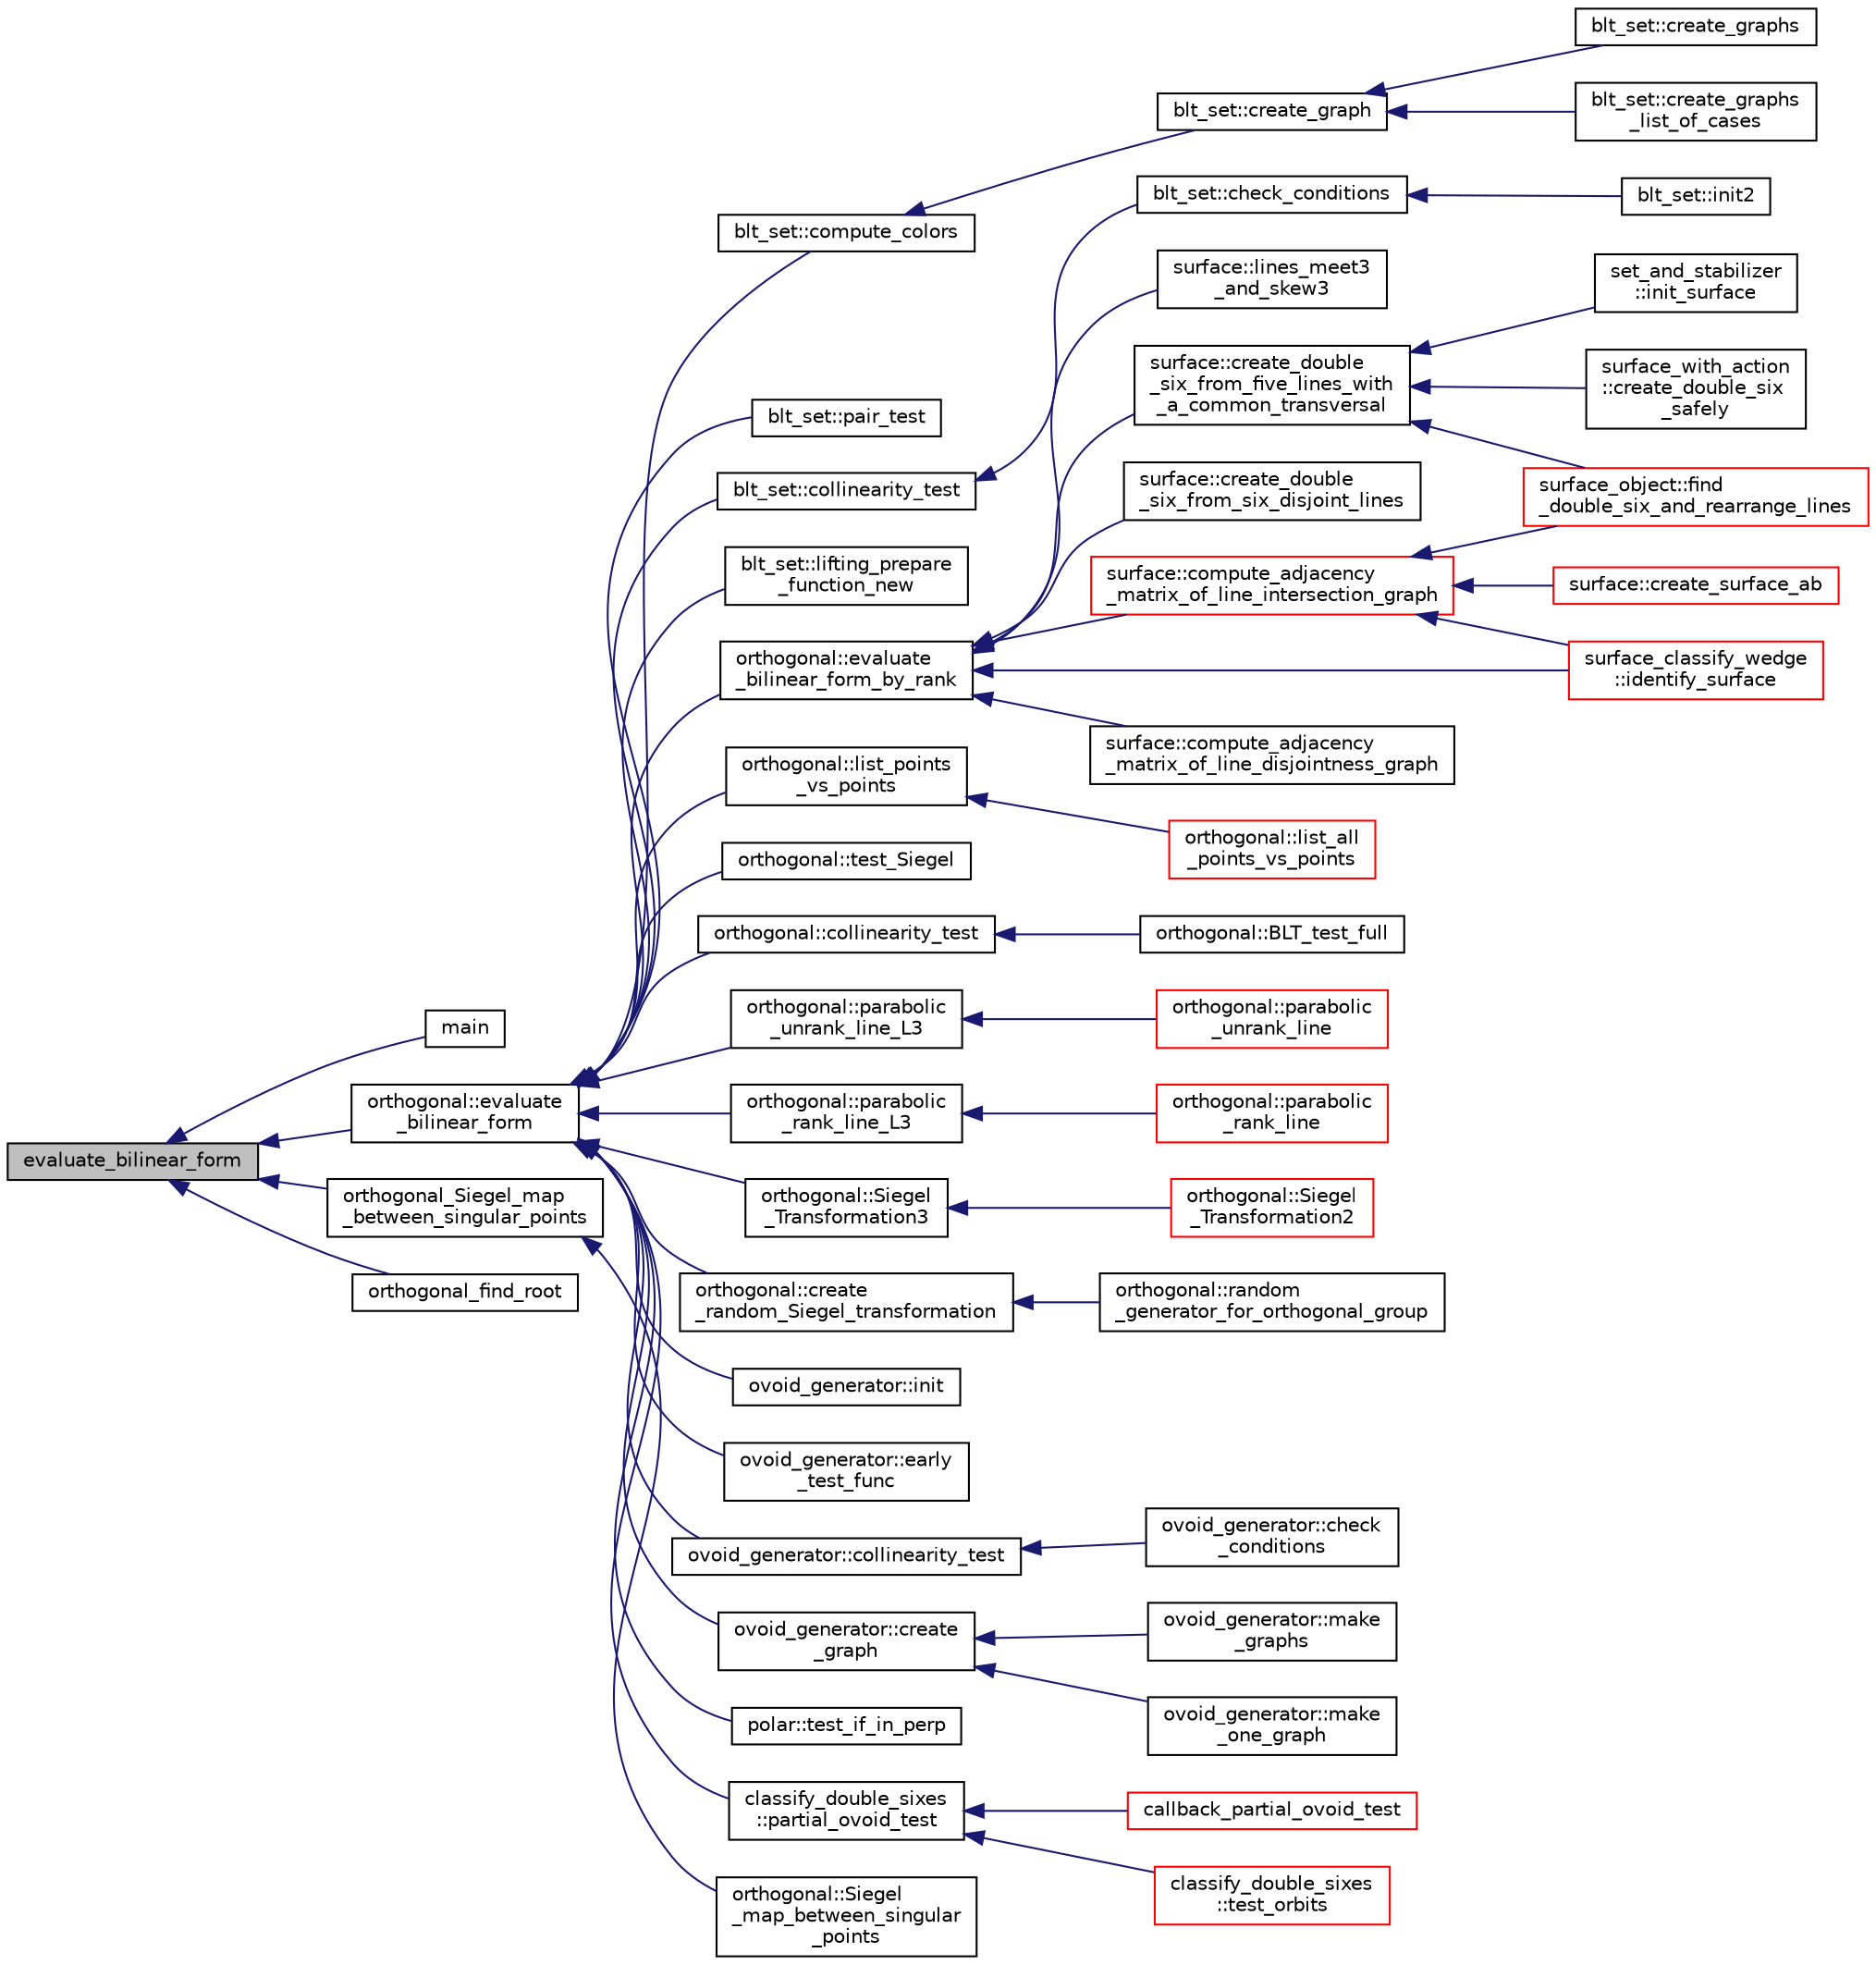 digraph "evaluate_bilinear_form"
{
  edge [fontname="Helvetica",fontsize="10",labelfontname="Helvetica",labelfontsize="10"];
  node [fontname="Helvetica",fontsize="10",shape=record];
  rankdir="LR";
  Node4759 [label="evaluate_bilinear_form",height=0.2,width=0.4,color="black", fillcolor="grey75", style="filled", fontcolor="black"];
  Node4759 -> Node4760 [dir="back",color="midnightblue",fontsize="10",style="solid",fontname="Helvetica"];
  Node4760 [label="main",height=0.2,width=0.4,color="black", fillcolor="white", style="filled",URL="$d1/d15/apps_2combinatorics_2orthogonal_8_c.html#a3c04138a5bfe5d72780bb7e82a18e627"];
  Node4759 -> Node4761 [dir="back",color="midnightblue",fontsize="10",style="solid",fontname="Helvetica"];
  Node4761 [label="orthogonal::evaluate\l_bilinear_form",height=0.2,width=0.4,color="black", fillcolor="white", style="filled",URL="$d7/daa/classorthogonal.html#a1cb22ce04ab60e22852f610ec3fe5c98"];
  Node4761 -> Node4762 [dir="back",color="midnightblue",fontsize="10",style="solid",fontname="Helvetica"];
  Node4762 [label="blt_set::compute_colors",height=0.2,width=0.4,color="black", fillcolor="white", style="filled",URL="$d1/d3d/classblt__set.html#a6629b3a1a50c0f2736034abaea6f7d63"];
  Node4762 -> Node4763 [dir="back",color="midnightblue",fontsize="10",style="solid",fontname="Helvetica"];
  Node4763 [label="blt_set::create_graph",height=0.2,width=0.4,color="black", fillcolor="white", style="filled",URL="$d1/d3d/classblt__set.html#ae92249ece99ffbc92e93e49cd5d5dccf"];
  Node4763 -> Node4764 [dir="back",color="midnightblue",fontsize="10",style="solid",fontname="Helvetica"];
  Node4764 [label="blt_set::create_graphs",height=0.2,width=0.4,color="black", fillcolor="white", style="filled",URL="$d1/d3d/classblt__set.html#a3f1d4a8ed15875c47b327949f26a4533"];
  Node4763 -> Node4765 [dir="back",color="midnightblue",fontsize="10",style="solid",fontname="Helvetica"];
  Node4765 [label="blt_set::create_graphs\l_list_of_cases",height=0.2,width=0.4,color="black", fillcolor="white", style="filled",URL="$d1/d3d/classblt__set.html#a91ad531d4154bd887182dbd6121476f3"];
  Node4761 -> Node4766 [dir="back",color="midnightblue",fontsize="10",style="solid",fontname="Helvetica"];
  Node4766 [label="blt_set::pair_test",height=0.2,width=0.4,color="black", fillcolor="white", style="filled",URL="$d1/d3d/classblt__set.html#a010e746fd6fc5a539cec27bced4ff477"];
  Node4761 -> Node4767 [dir="back",color="midnightblue",fontsize="10",style="solid",fontname="Helvetica"];
  Node4767 [label="blt_set::collinearity_test",height=0.2,width=0.4,color="black", fillcolor="white", style="filled",URL="$d1/d3d/classblt__set.html#a6031271267004d6f16cb6b59f9c31ec2"];
  Node4767 -> Node4768 [dir="back",color="midnightblue",fontsize="10",style="solid",fontname="Helvetica"];
  Node4768 [label="blt_set::check_conditions",height=0.2,width=0.4,color="black", fillcolor="white", style="filled",URL="$d1/d3d/classblt__set.html#ad51895e1ed3f1541ed735bc06befd9c1"];
  Node4768 -> Node4769 [dir="back",color="midnightblue",fontsize="10",style="solid",fontname="Helvetica"];
  Node4769 [label="blt_set::init2",height=0.2,width=0.4,color="black", fillcolor="white", style="filled",URL="$d1/d3d/classblt__set.html#a3f1204faeab71c253039beffa3e6ee76"];
  Node4761 -> Node4770 [dir="back",color="midnightblue",fontsize="10",style="solid",fontname="Helvetica"];
  Node4770 [label="blt_set::lifting_prepare\l_function_new",height=0.2,width=0.4,color="black", fillcolor="white", style="filled",URL="$d1/d3d/classblt__set.html#a1314b7c0a3b78ba54c0f61a397d8afce"];
  Node4761 -> Node4771 [dir="back",color="midnightblue",fontsize="10",style="solid",fontname="Helvetica"];
  Node4771 [label="orthogonal::evaluate\l_bilinear_form_by_rank",height=0.2,width=0.4,color="black", fillcolor="white", style="filled",URL="$d7/daa/classorthogonal.html#ab4f6117f55f6fbd0fb2bd8b4c8d981bf"];
  Node4771 -> Node4772 [dir="back",color="midnightblue",fontsize="10",style="solid",fontname="Helvetica"];
  Node4772 [label="surface::lines_meet3\l_and_skew3",height=0.2,width=0.4,color="black", fillcolor="white", style="filled",URL="$d5/d88/classsurface.html#af87ed9d20b980a89342f20c206ae5790"];
  Node4771 -> Node4773 [dir="back",color="midnightblue",fontsize="10",style="solid",fontname="Helvetica"];
  Node4773 [label="surface::create_double\l_six_from_five_lines_with\l_a_common_transversal",height=0.2,width=0.4,color="black", fillcolor="white", style="filled",URL="$d5/d88/classsurface.html#a6d8fafa386893521305e016011d55673"];
  Node4773 -> Node4774 [dir="back",color="midnightblue",fontsize="10",style="solid",fontname="Helvetica"];
  Node4774 [label="surface_object::find\l_double_six_and_rearrange_lines",height=0.2,width=0.4,color="red", fillcolor="white", style="filled",URL="$df/df8/classsurface__object.html#aa2fc4ff039e9f3a5ac29718e29b6b90c"];
  Node4773 -> Node4786 [dir="back",color="midnightblue",fontsize="10",style="solid",fontname="Helvetica"];
  Node4786 [label="set_and_stabilizer\l::init_surface",height=0.2,width=0.4,color="black", fillcolor="white", style="filled",URL="$de/df6/classset__and__stabilizer.html#aac2cff4e770a86c6d40e55478e33b6b5"];
  Node4773 -> Node4787 [dir="back",color="midnightblue",fontsize="10",style="solid",fontname="Helvetica"];
  Node4787 [label="surface_with_action\l::create_double_six\l_safely",height=0.2,width=0.4,color="black", fillcolor="white", style="filled",URL="$d8/df9/classsurface__with__action.html#a5d151dc90786f5466eb08dc1e2939170"];
  Node4771 -> Node4788 [dir="back",color="midnightblue",fontsize="10",style="solid",fontname="Helvetica"];
  Node4788 [label="surface::create_double\l_six_from_six_disjoint_lines",height=0.2,width=0.4,color="black", fillcolor="white", style="filled",URL="$d5/d88/classsurface.html#a4c44f0a33d709edee71537547880dd87"];
  Node4771 -> Node4789 [dir="back",color="midnightblue",fontsize="10",style="solid",fontname="Helvetica"];
  Node4789 [label="surface::compute_adjacency\l_matrix_of_line_intersection_graph",height=0.2,width=0.4,color="red", fillcolor="white", style="filled",URL="$d5/d88/classsurface.html#ac5787faa49029a5d56971271bb59f9f1"];
  Node4789 -> Node4790 [dir="back",color="midnightblue",fontsize="10",style="solid",fontname="Helvetica"];
  Node4790 [label="surface::create_surface_ab",height=0.2,width=0.4,color="red", fillcolor="white", style="filled",URL="$d5/d88/classsurface.html#a9e0834d9fd3ea14957df1944ac40c847"];
  Node4789 -> Node4774 [dir="back",color="midnightblue",fontsize="10",style="solid",fontname="Helvetica"];
  Node4789 -> Node4802 [dir="back",color="midnightblue",fontsize="10",style="solid",fontname="Helvetica"];
  Node4802 [label="surface_classify_wedge\l::identify_surface",height=0.2,width=0.4,color="red", fillcolor="white", style="filled",URL="$d7/d5c/classsurface__classify__wedge.html#a0ee820a0324434792bd5362b4606de80"];
  Node4771 -> Node4803 [dir="back",color="midnightblue",fontsize="10",style="solid",fontname="Helvetica"];
  Node4803 [label="surface::compute_adjacency\l_matrix_of_line_disjointness_graph",height=0.2,width=0.4,color="black", fillcolor="white", style="filled",URL="$d5/d88/classsurface.html#ae647f9893e4d2161281845529e7bb0f5"];
  Node4771 -> Node4802 [dir="back",color="midnightblue",fontsize="10",style="solid",fontname="Helvetica"];
  Node4761 -> Node4804 [dir="back",color="midnightblue",fontsize="10",style="solid",fontname="Helvetica"];
  Node4804 [label="orthogonal::list_points\l_vs_points",height=0.2,width=0.4,color="black", fillcolor="white", style="filled",URL="$d7/daa/classorthogonal.html#a80258158dfa1470b42e9036b07c7dfbb"];
  Node4804 -> Node4805 [dir="back",color="midnightblue",fontsize="10",style="solid",fontname="Helvetica"];
  Node4805 [label="orthogonal::list_all\l_points_vs_points",height=0.2,width=0.4,color="red", fillcolor="white", style="filled",URL="$d7/daa/classorthogonal.html#aa896de1a55608e15b02df00777ac7ccb"];
  Node4761 -> Node4811 [dir="back",color="midnightblue",fontsize="10",style="solid",fontname="Helvetica"];
  Node4811 [label="orthogonal::test_Siegel",height=0.2,width=0.4,color="black", fillcolor="white", style="filled",URL="$d7/daa/classorthogonal.html#ad6d248c572d92abe41416065addd4a69"];
  Node4761 -> Node4812 [dir="back",color="midnightblue",fontsize="10",style="solid",fontname="Helvetica"];
  Node4812 [label="orthogonal::collinearity_test",height=0.2,width=0.4,color="black", fillcolor="white", style="filled",URL="$d7/daa/classorthogonal.html#a36b9dba38fbbecaedbf32ee298aafa32"];
  Node4812 -> Node4813 [dir="back",color="midnightblue",fontsize="10",style="solid",fontname="Helvetica"];
  Node4813 [label="orthogonal::BLT_test_full",height=0.2,width=0.4,color="black", fillcolor="white", style="filled",URL="$d7/daa/classorthogonal.html#ab4c41d4de00851e2edc32108f30a9520"];
  Node4761 -> Node4814 [dir="back",color="midnightblue",fontsize="10",style="solid",fontname="Helvetica"];
  Node4814 [label="orthogonal::parabolic\l_unrank_line_L3",height=0.2,width=0.4,color="black", fillcolor="white", style="filled",URL="$d7/daa/classorthogonal.html#ae1edfba289a03ed4d383514c2b0dc4b7"];
  Node4814 -> Node4815 [dir="back",color="midnightblue",fontsize="10",style="solid",fontname="Helvetica"];
  Node4815 [label="orthogonal::parabolic\l_unrank_line",height=0.2,width=0.4,color="red", fillcolor="white", style="filled",URL="$d7/daa/classorthogonal.html#a449cc51a62e11b8699befe951b0f8a4c"];
  Node4761 -> Node5076 [dir="back",color="midnightblue",fontsize="10",style="solid",fontname="Helvetica"];
  Node5076 [label="orthogonal::parabolic\l_rank_line_L3",height=0.2,width=0.4,color="black", fillcolor="white", style="filled",URL="$d7/daa/classorthogonal.html#afea1a02e2b439b28127cfa2a782da8c9"];
  Node5076 -> Node5077 [dir="back",color="midnightblue",fontsize="10",style="solid",fontname="Helvetica"];
  Node5077 [label="orthogonal::parabolic\l_rank_line",height=0.2,width=0.4,color="red", fillcolor="white", style="filled",URL="$d7/daa/classorthogonal.html#a7df334ceca90bc5b90c56354dbaf45c9"];
  Node4761 -> Node5102 [dir="back",color="midnightblue",fontsize="10",style="solid",fontname="Helvetica"];
  Node5102 [label="orthogonal::Siegel\l_Transformation3",height=0.2,width=0.4,color="black", fillcolor="white", style="filled",URL="$d7/daa/classorthogonal.html#ac9129abf3f825e8c7d5591d1ba116ac7"];
  Node5102 -> Node5103 [dir="back",color="midnightblue",fontsize="10",style="solid",fontname="Helvetica"];
  Node5103 [label="orthogonal::Siegel\l_Transformation2",height=0.2,width=0.4,color="red", fillcolor="white", style="filled",URL="$d7/daa/classorthogonal.html#aaf1945ebd71495f1b362e5091d4b30ec"];
  Node4761 -> Node5123 [dir="back",color="midnightblue",fontsize="10",style="solid",fontname="Helvetica"];
  Node5123 [label="orthogonal::create\l_random_Siegel_transformation",height=0.2,width=0.4,color="black", fillcolor="white", style="filled",URL="$d7/daa/classorthogonal.html#ad691ec706194282d2954a5edaca883cf"];
  Node5123 -> Node5124 [dir="back",color="midnightblue",fontsize="10",style="solid",fontname="Helvetica"];
  Node5124 [label="orthogonal::random\l_generator_for_orthogonal_group",height=0.2,width=0.4,color="black", fillcolor="white", style="filled",URL="$d7/daa/classorthogonal.html#a380946c3af4d3d83118c409a7aecfe3d"];
  Node4761 -> Node5069 [dir="back",color="midnightblue",fontsize="10",style="solid",fontname="Helvetica"];
  Node5069 [label="ovoid_generator::init",height=0.2,width=0.4,color="black", fillcolor="white", style="filled",URL="$d3/daf/classovoid__generator.html#a44d90a4751554076f432f35089a964c2"];
  Node4761 -> Node5125 [dir="back",color="midnightblue",fontsize="10",style="solid",fontname="Helvetica"];
  Node5125 [label="ovoid_generator::early\l_test_func",height=0.2,width=0.4,color="black", fillcolor="white", style="filled",URL="$d3/daf/classovoid__generator.html#a06cd2b374b0d5de8cddc2f0143930f8d"];
  Node4761 -> Node5126 [dir="back",color="midnightblue",fontsize="10",style="solid",fontname="Helvetica"];
  Node5126 [label="ovoid_generator::collinearity_test",height=0.2,width=0.4,color="black", fillcolor="white", style="filled",URL="$d3/daf/classovoid__generator.html#ae2779df2b3b46df65bc89b774ed37d9a"];
  Node5126 -> Node5127 [dir="back",color="midnightblue",fontsize="10",style="solid",fontname="Helvetica"];
  Node5127 [label="ovoid_generator::check\l_conditions",height=0.2,width=0.4,color="black", fillcolor="white", style="filled",URL="$d3/daf/classovoid__generator.html#a6238427dcb098555e2067902ffde98f9"];
  Node4761 -> Node5128 [dir="back",color="midnightblue",fontsize="10",style="solid",fontname="Helvetica"];
  Node5128 [label="ovoid_generator::create\l_graph",height=0.2,width=0.4,color="black", fillcolor="white", style="filled",URL="$d3/daf/classovoid__generator.html#a7c2583a76698e979ed9e74d110114652"];
  Node5128 -> Node5129 [dir="back",color="midnightblue",fontsize="10",style="solid",fontname="Helvetica"];
  Node5129 [label="ovoid_generator::make\l_graphs",height=0.2,width=0.4,color="black", fillcolor="white", style="filled",URL="$d3/daf/classovoid__generator.html#ad231178badc9e58ed4a0d61f6f7adabc"];
  Node5128 -> Node5130 [dir="back",color="midnightblue",fontsize="10",style="solid",fontname="Helvetica"];
  Node5130 [label="ovoid_generator::make\l_one_graph",height=0.2,width=0.4,color="black", fillcolor="white", style="filled",URL="$d3/daf/classovoid__generator.html#a2954bc30f73d246408d8907307e18a42"];
  Node4761 -> Node5131 [dir="back",color="midnightblue",fontsize="10",style="solid",fontname="Helvetica"];
  Node5131 [label="polar::test_if_in_perp",height=0.2,width=0.4,color="black", fillcolor="white", style="filled",URL="$da/d1c/classpolar.html#a6e400ec31bb2c7ab36b3b19da84139a8"];
  Node4761 -> Node4825 [dir="back",color="midnightblue",fontsize="10",style="solid",fontname="Helvetica"];
  Node4825 [label="classify_double_sixes\l::partial_ovoid_test",height=0.2,width=0.4,color="black", fillcolor="white", style="filled",URL="$dd/d23/classclassify__double__sixes.html#a9535ae3adb2856d9a819b204b5fcdd51"];
  Node4825 -> Node4826 [dir="back",color="midnightblue",fontsize="10",style="solid",fontname="Helvetica"];
  Node4826 [label="callback_partial_ovoid_test",height=0.2,width=0.4,color="red", fillcolor="white", style="filled",URL="$d5/de0/top__level__global_8_c.html#a727820f93ffbddb54e384905b4661761"];
  Node4825 -> Node4828 [dir="back",color="midnightblue",fontsize="10",style="solid",fontname="Helvetica"];
  Node4828 [label="classify_double_sixes\l::test_orbits",height=0.2,width=0.4,color="red", fillcolor="white", style="filled",URL="$dd/d23/classclassify__double__sixes.html#abbdf82332e2bd681f4afb1b21fa85bed"];
  Node4759 -> Node5132 [dir="back",color="midnightblue",fontsize="10",style="solid",fontname="Helvetica"];
  Node5132 [label="orthogonal_Siegel_map\l_between_singular_points",height=0.2,width=0.4,color="black", fillcolor="white", style="filled",URL="$db/da0/lib_2foundations_2geometry_2orthogonal__points_8_c.html#a2c6c42534b7915aacd84bb9725488fa9"];
  Node5132 -> Node5133 [dir="back",color="midnightblue",fontsize="10",style="solid",fontname="Helvetica"];
  Node5133 [label="orthogonal::Siegel\l_map_between_singular\l_points",height=0.2,width=0.4,color="black", fillcolor="white", style="filled",URL="$d7/daa/classorthogonal.html#a69dd8beb5401fd5f326ca6687296bc2f"];
  Node4759 -> Node5134 [dir="back",color="midnightblue",fontsize="10",style="solid",fontname="Helvetica"];
  Node5134 [label="orthogonal_find_root",height=0.2,width=0.4,color="black", fillcolor="white", style="filled",URL="$db/da0/lib_2foundations_2geometry_2orthogonal__points_8_c.html#a6c7b16f839dc3e1ee95f61a37139c8a0"];
}
